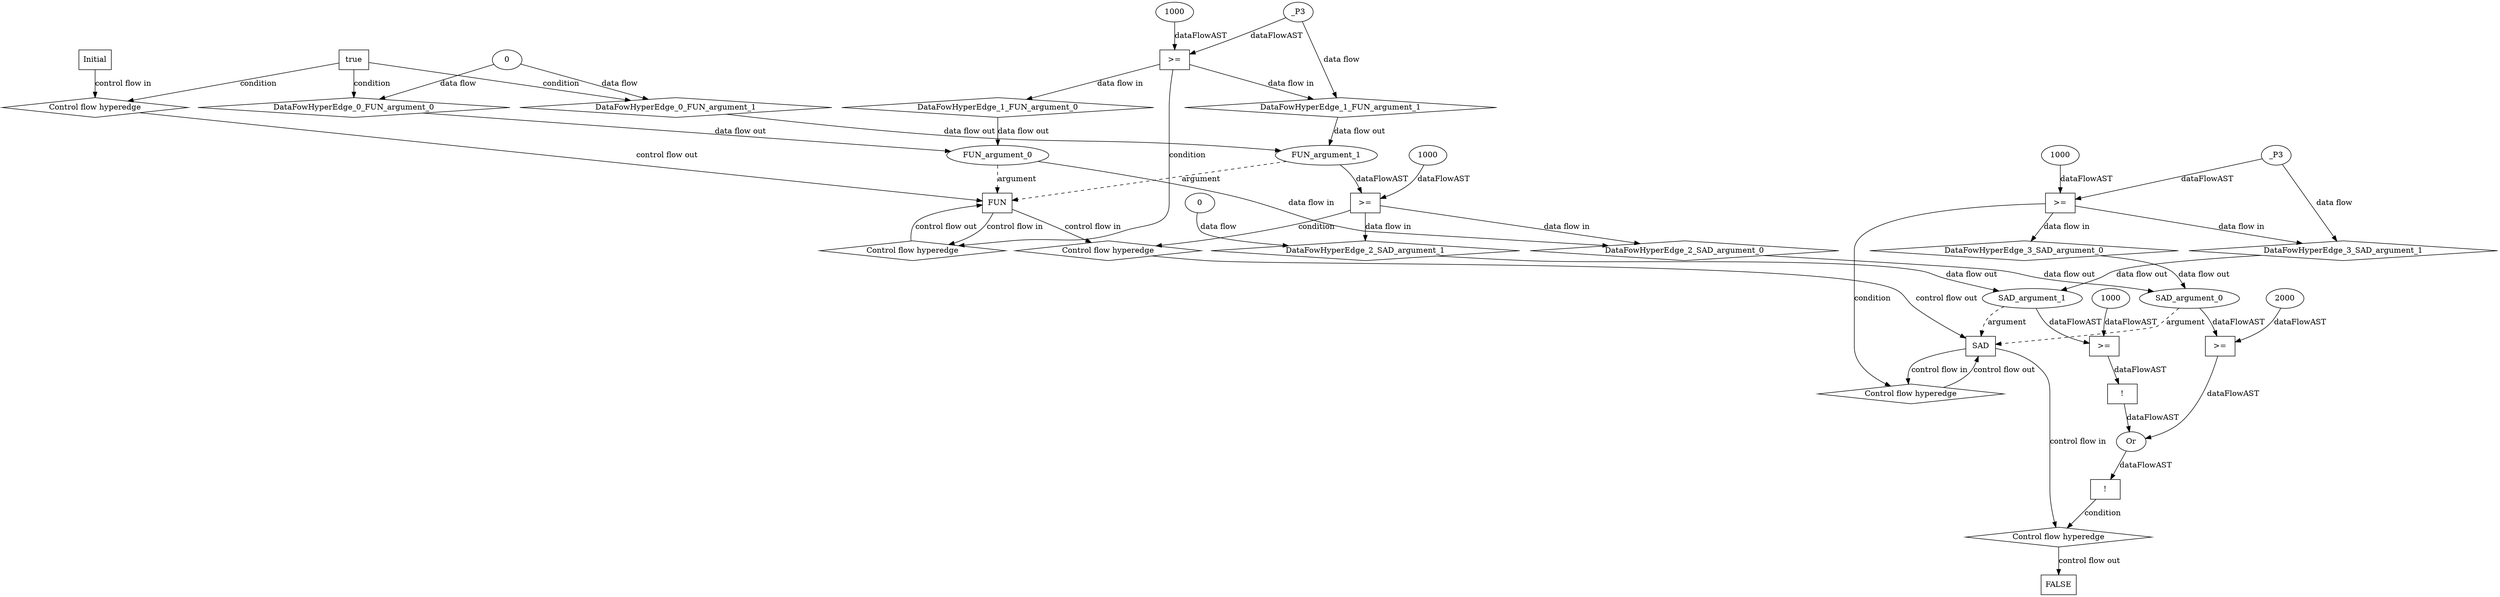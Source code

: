 digraph dag {
"FUN" [label="FUN" nodeName="FUN" class=cfn  shape="rect"];
"SAD" [label="SAD" nodeName="SAD" class=cfn  shape="rect"];
FALSE [label="FALSE" nodeName=FALSE class=cfn  shape="rect"];
Initial [label="Initial" nodeName=Initial class=cfn  shape="rect"];
ControlFowHyperEdge_0 [label="Control flow hyperedge" nodeName=ControlFowHyperEdge_0 class=controlFlowHyperEdge shape="diamond"];
"Initial" -> ControlFowHyperEdge_0 [label="control flow in"]
ControlFowHyperEdge_0 -> "FUN" [label="control flow out"]
ControlFowHyperEdge_1 [label="Control flow hyperedge" nodeName=ControlFowHyperEdge_1 class=controlFlowHyperEdge shape="diamond"];
"FUN" -> ControlFowHyperEdge_1 [label="control flow in"]
ControlFowHyperEdge_1 -> "FUN" [label="control flow out"]
ControlFowHyperEdge_2 [label="Control flow hyperedge" nodeName=ControlFowHyperEdge_2 class=controlFlowHyperEdge shape="diamond"];
"FUN" -> ControlFowHyperEdge_2 [label="control flow in"]
ControlFowHyperEdge_2 -> "SAD" [label="control flow out"]
ControlFowHyperEdge_3 [label="Control flow hyperedge" nodeName=ControlFowHyperEdge_3 class=controlFlowHyperEdge shape="diamond"];
"SAD" -> ControlFowHyperEdge_3 [label="control flow in"]
ControlFowHyperEdge_3 -> "SAD" [label="control flow out"]
ControlFowHyperEdge_4 [label="Control flow hyperedge" nodeName=ControlFowHyperEdge_4 class=controlFlowHyperEdge shape="diamond"];
"SAD" -> ControlFowHyperEdge_4 [label="control flow in"]
ControlFowHyperEdge_4 -> "FALSE" [label="control flow out"]
"FUN_argument_0" [label="FUN_argument_0" nodeName=argument0 class=argument  head="FUN" shape="oval"];
"FUN_argument_0" -> "FUN"[label="argument" style="dashed"]
"FUN_argument_1" [label="FUN_argument_1" nodeName=argument1 class=argument  head="FUN" shape="oval"];
"FUN_argument_1" -> "FUN"[label="argument" style="dashed"]
"SAD_argument_0" [label="SAD_argument_0" nodeName=argument0 class=argument  head="SAD" shape="oval"];
"SAD_argument_0" -> "SAD"[label="argument" style="dashed"]
"SAD_argument_1" [label="SAD_argument_1" nodeName=argument1 class=argument  head="SAD" shape="oval"];
"SAD_argument_1" -> "SAD"[label="argument" style="dashed"]

"true_0" [label="true" nodeName="true_0" class=true shape="rect"];
"true_0" -> "ControlFowHyperEdge_0" [label="condition"];
"xxxFUN___Initial_0xxxdataFlow_0_node_0" [label="0" nodeName="xxxFUN___Initial_0xxxdataFlow_0_node_0" class=Literal ];

"xxxFUN___Initial_0xxxdataFlow_0_node_0" -> "DataFowHyperEdge_0_FUN_argument_0" [label="data flow"];

"xxxFUN___Initial_0xxxdataFlow_0_node_0" -> "DataFowHyperEdge_0_FUN_argument_1" [label="data flow"];
"xxxFUN___FUN_1xxxguard_0_node_0" [label=">=" nodeName="xxxFUN___FUN_1xxxguard_0_node_0" class=Operator  shape="rect"];
"xxxFUN___FUN_1xxxguard_0_node_1" [label="1000" nodeName="xxxFUN___FUN_1xxxguard_0_node_1" class=Literal ];
"xxxFUN___FUN_1xxxguard_0_node_1" -> "xxxFUN___FUN_1xxxguard_0_node_0"[label="dataFlowAST"]
"xxxFUN___FUN_1xxxdataFlow_0_node_0" -> "xxxFUN___FUN_1xxxguard_0_node_0"[label="dataFlowAST"]

"xxxFUN___FUN_1xxxguard_0_node_0" -> "ControlFowHyperEdge_1" [label="condition"];
"xxxFUN___FUN_1xxxdataFlow_0_node_0" [label="_P3" nodeName="xxxFUN___FUN_1xxxdataFlow_0_node_0" class=Constant ];

"xxxFUN___FUN_1xxxdataFlow_0_node_0" -> "DataFowHyperEdge_1_FUN_argument_1" [label="data flow"];
"xxxSAD___FUN_2xxxguard_0_node_0" [label=">=" nodeName="xxxSAD___FUN_2xxxguard_0_node_0" class=Operator  shape="rect"];
"xxxSAD___FUN_2xxxguard_0_node_2" [label="1000" nodeName="xxxSAD___FUN_2xxxguard_0_node_2" class=Literal ];
"FUN_argument_1" -> "xxxSAD___FUN_2xxxguard_0_node_0"[label="dataFlowAST"]
"xxxSAD___FUN_2xxxguard_0_node_2" -> "xxxSAD___FUN_2xxxguard_0_node_0"[label="dataFlowAST"]

"xxxSAD___FUN_2xxxguard_0_node_0" -> "ControlFowHyperEdge_2" [label="condition"];
"xxxSAD___FUN_2xxxdataFlow_0_node_0" [label="0" nodeName="xxxSAD___FUN_2xxxdataFlow_0_node_0" class=Literal ];

"xxxSAD___FUN_2xxxdataFlow_0_node_0" -> "DataFowHyperEdge_2_SAD_argument_1" [label="data flow"];
"xxxSAD___SAD_3xxxguard_0_node_0" [label=">=" nodeName="xxxSAD___SAD_3xxxguard_0_node_0" class=Operator  shape="rect"];
"xxxSAD___SAD_3xxxguard_0_node_1" [label="1000" nodeName="xxxSAD___SAD_3xxxguard_0_node_1" class=Literal ];
"xxxSAD___SAD_3xxxguard_0_node_1" -> "xxxSAD___SAD_3xxxguard_0_node_0"[label="dataFlowAST"]
"xxxSAD___SAD_3xxxdataFlow_0_node_0" -> "xxxSAD___SAD_3xxxguard_0_node_0"[label="dataFlowAST"]

"xxxSAD___SAD_3xxxguard_0_node_0" -> "ControlFowHyperEdge_3" [label="condition"];
"xxxSAD___SAD_3xxxdataFlow_0_node_0" [label="_P3" nodeName="xxxSAD___SAD_3xxxdataFlow_0_node_0" class=Constant ];

"xxxSAD___SAD_3xxxdataFlow_0_node_0" -> "DataFowHyperEdge_3_SAD_argument_1" [label="data flow"];
"xxxFALSE___SAD_4xxxguard_0_node_0" [label="!" nodeName="xxxFALSE___SAD_4xxxguard_0_node_0" class=Operator shape="rect"];
"xxxFALSE___SAD_4xxxguard_0_node_1" [label="Or" nodeName="xxxFALSE___SAD_4xxxguard_0_node_1" class=Operator ];
"xxxFALSE___SAD_4xxxguard_0_node_2" [label="!" nodeName="xxxFALSE___SAD_4xxxguard_0_node_2" class=Operator shape="rect"];
"xxxFALSE___SAD_4xxxguard_0_node_3" [label=">=" nodeName="xxxFALSE___SAD_4xxxguard_0_node_3" class=Operator  shape="rect"];
"xxxFALSE___SAD_4xxxguard_0_node_5" [label="1000" nodeName="xxxFALSE___SAD_4xxxguard_0_node_5" class=Literal ];
"xxxFALSE___SAD_4xxxguard_0_node_6" [label=">=" nodeName="xxxFALSE___SAD_4xxxguard_0_node_6" class=Operator  shape="rect"];
"xxxFALSE___SAD_4xxxguard_0_node_8" [label="2000" nodeName="xxxFALSE___SAD_4xxxguard_0_node_8" class=Literal ];
"xxxFALSE___SAD_4xxxguard_0_node_1" -> "xxxFALSE___SAD_4xxxguard_0_node_0"[label="dataFlowAST"]
"xxxFALSE___SAD_4xxxguard_0_node_2" -> "xxxFALSE___SAD_4xxxguard_0_node_1"[label="dataFlowAST"]
"xxxFALSE___SAD_4xxxguard_0_node_6" -> "xxxFALSE___SAD_4xxxguard_0_node_1"[label="dataFlowAST"]
"xxxFALSE___SAD_4xxxguard_0_node_3" -> "xxxFALSE___SAD_4xxxguard_0_node_2"[label="dataFlowAST"]
"SAD_argument_1" -> "xxxFALSE___SAD_4xxxguard_0_node_3"[label="dataFlowAST"]
"xxxFALSE___SAD_4xxxguard_0_node_5" -> "xxxFALSE___SAD_4xxxguard_0_node_3"[label="dataFlowAST"]
"SAD_argument_0" -> "xxxFALSE___SAD_4xxxguard_0_node_6"[label="dataFlowAST"]
"xxxFALSE___SAD_4xxxguard_0_node_8" -> "xxxFALSE___SAD_4xxxguard_0_node_6"[label="dataFlowAST"]

"xxxFALSE___SAD_4xxxguard_0_node_0" -> "ControlFowHyperEdge_4" [label="condition"];
"DataFowHyperEdge_0_FUN_argument_0" [label="DataFowHyperEdge_0_FUN_argument_0" nodeName="DataFowHyperEdge_0_FUN_argument_0" class=DataFlowHyperedge shape="diamond"];
"DataFowHyperEdge_0_FUN_argument_0" -> "FUN_argument_0"[label="data flow out"]
"true_0" -> "DataFowHyperEdge_0_FUN_argument_0" [label="condition"];
"DataFowHyperEdge_0_FUN_argument_1" [label="DataFowHyperEdge_0_FUN_argument_1" nodeName="DataFowHyperEdge_0_FUN_argument_1" class=DataFlowHyperedge shape="diamond"];
"DataFowHyperEdge_0_FUN_argument_1" -> "FUN_argument_1"[label="data flow out"]
"true_0" -> "DataFowHyperEdge_0_FUN_argument_1" [label="condition"];
"DataFowHyperEdge_1_FUN_argument_0" [label="DataFowHyperEdge_1_FUN_argument_0" nodeName="DataFowHyperEdge_1_FUN_argument_0" class=DataFlowHyperedge shape="diamond"];
"DataFowHyperEdge_1_FUN_argument_0" -> "FUN_argument_0"[label="data flow out"]
"xxxFUN___FUN_1xxxguard_0_node_0" -> "DataFowHyperEdge_1_FUN_argument_0"[label="data flow in"]
"DataFowHyperEdge_1_FUN_argument_1" [label="DataFowHyperEdge_1_FUN_argument_1" nodeName="DataFowHyperEdge_1_FUN_argument_1" class=DataFlowHyperedge shape="diamond"];
"DataFowHyperEdge_1_FUN_argument_1" -> "FUN_argument_1"[label="data flow out"]
"xxxFUN___FUN_1xxxguard_0_node_0" -> "DataFowHyperEdge_1_FUN_argument_1"[label="data flow in"]
"DataFowHyperEdge_2_SAD_argument_0" [label="DataFowHyperEdge_2_SAD_argument_0" nodeName="DataFowHyperEdge_2_SAD_argument_0" class=DataFlowHyperedge shape="diamond"];
"DataFowHyperEdge_2_SAD_argument_0" -> "SAD_argument_0"[label="data flow out"]
"xxxSAD___FUN_2xxxguard_0_node_0" -> "DataFowHyperEdge_2_SAD_argument_0"[label="data flow in"]
"DataFowHyperEdge_2_SAD_argument_1" [label="DataFowHyperEdge_2_SAD_argument_1" nodeName="DataFowHyperEdge_2_SAD_argument_1" class=DataFlowHyperedge shape="diamond"];
"DataFowHyperEdge_2_SAD_argument_1" -> "SAD_argument_1"[label="data flow out"]
"xxxSAD___FUN_2xxxguard_0_node_0" -> "DataFowHyperEdge_2_SAD_argument_1"[label="data flow in"]
"DataFowHyperEdge_3_SAD_argument_0" [label="DataFowHyperEdge_3_SAD_argument_0" nodeName="DataFowHyperEdge_3_SAD_argument_0" class=DataFlowHyperedge shape="diamond"];
"DataFowHyperEdge_3_SAD_argument_0" -> "SAD_argument_0"[label="data flow out"]
"xxxSAD___SAD_3xxxguard_0_node_0" -> "DataFowHyperEdge_3_SAD_argument_0"[label="data flow in"]
"DataFowHyperEdge_3_SAD_argument_1" [label="DataFowHyperEdge_3_SAD_argument_1" nodeName="DataFowHyperEdge_3_SAD_argument_1" class=DataFlowHyperedge shape="diamond"];
"DataFowHyperEdge_3_SAD_argument_1" -> "SAD_argument_1"[label="data flow out"]
"xxxSAD___SAD_3xxxguard_0_node_0" -> "DataFowHyperEdge_3_SAD_argument_1"[label="data flow in"]
"FUN_argument_0" -> "DataFowHyperEdge_2_SAD_argument_0"[label="data flow in"]




}
